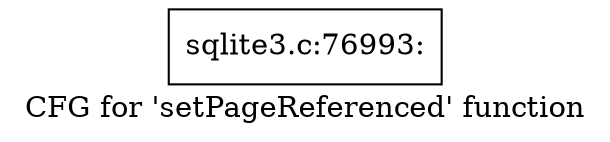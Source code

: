 digraph "CFG for 'setPageReferenced' function" {
	label="CFG for 'setPageReferenced' function";

	Node0x55c0f83fd7f0 [shape=record,label="{sqlite3.c:76993:}"];
}
